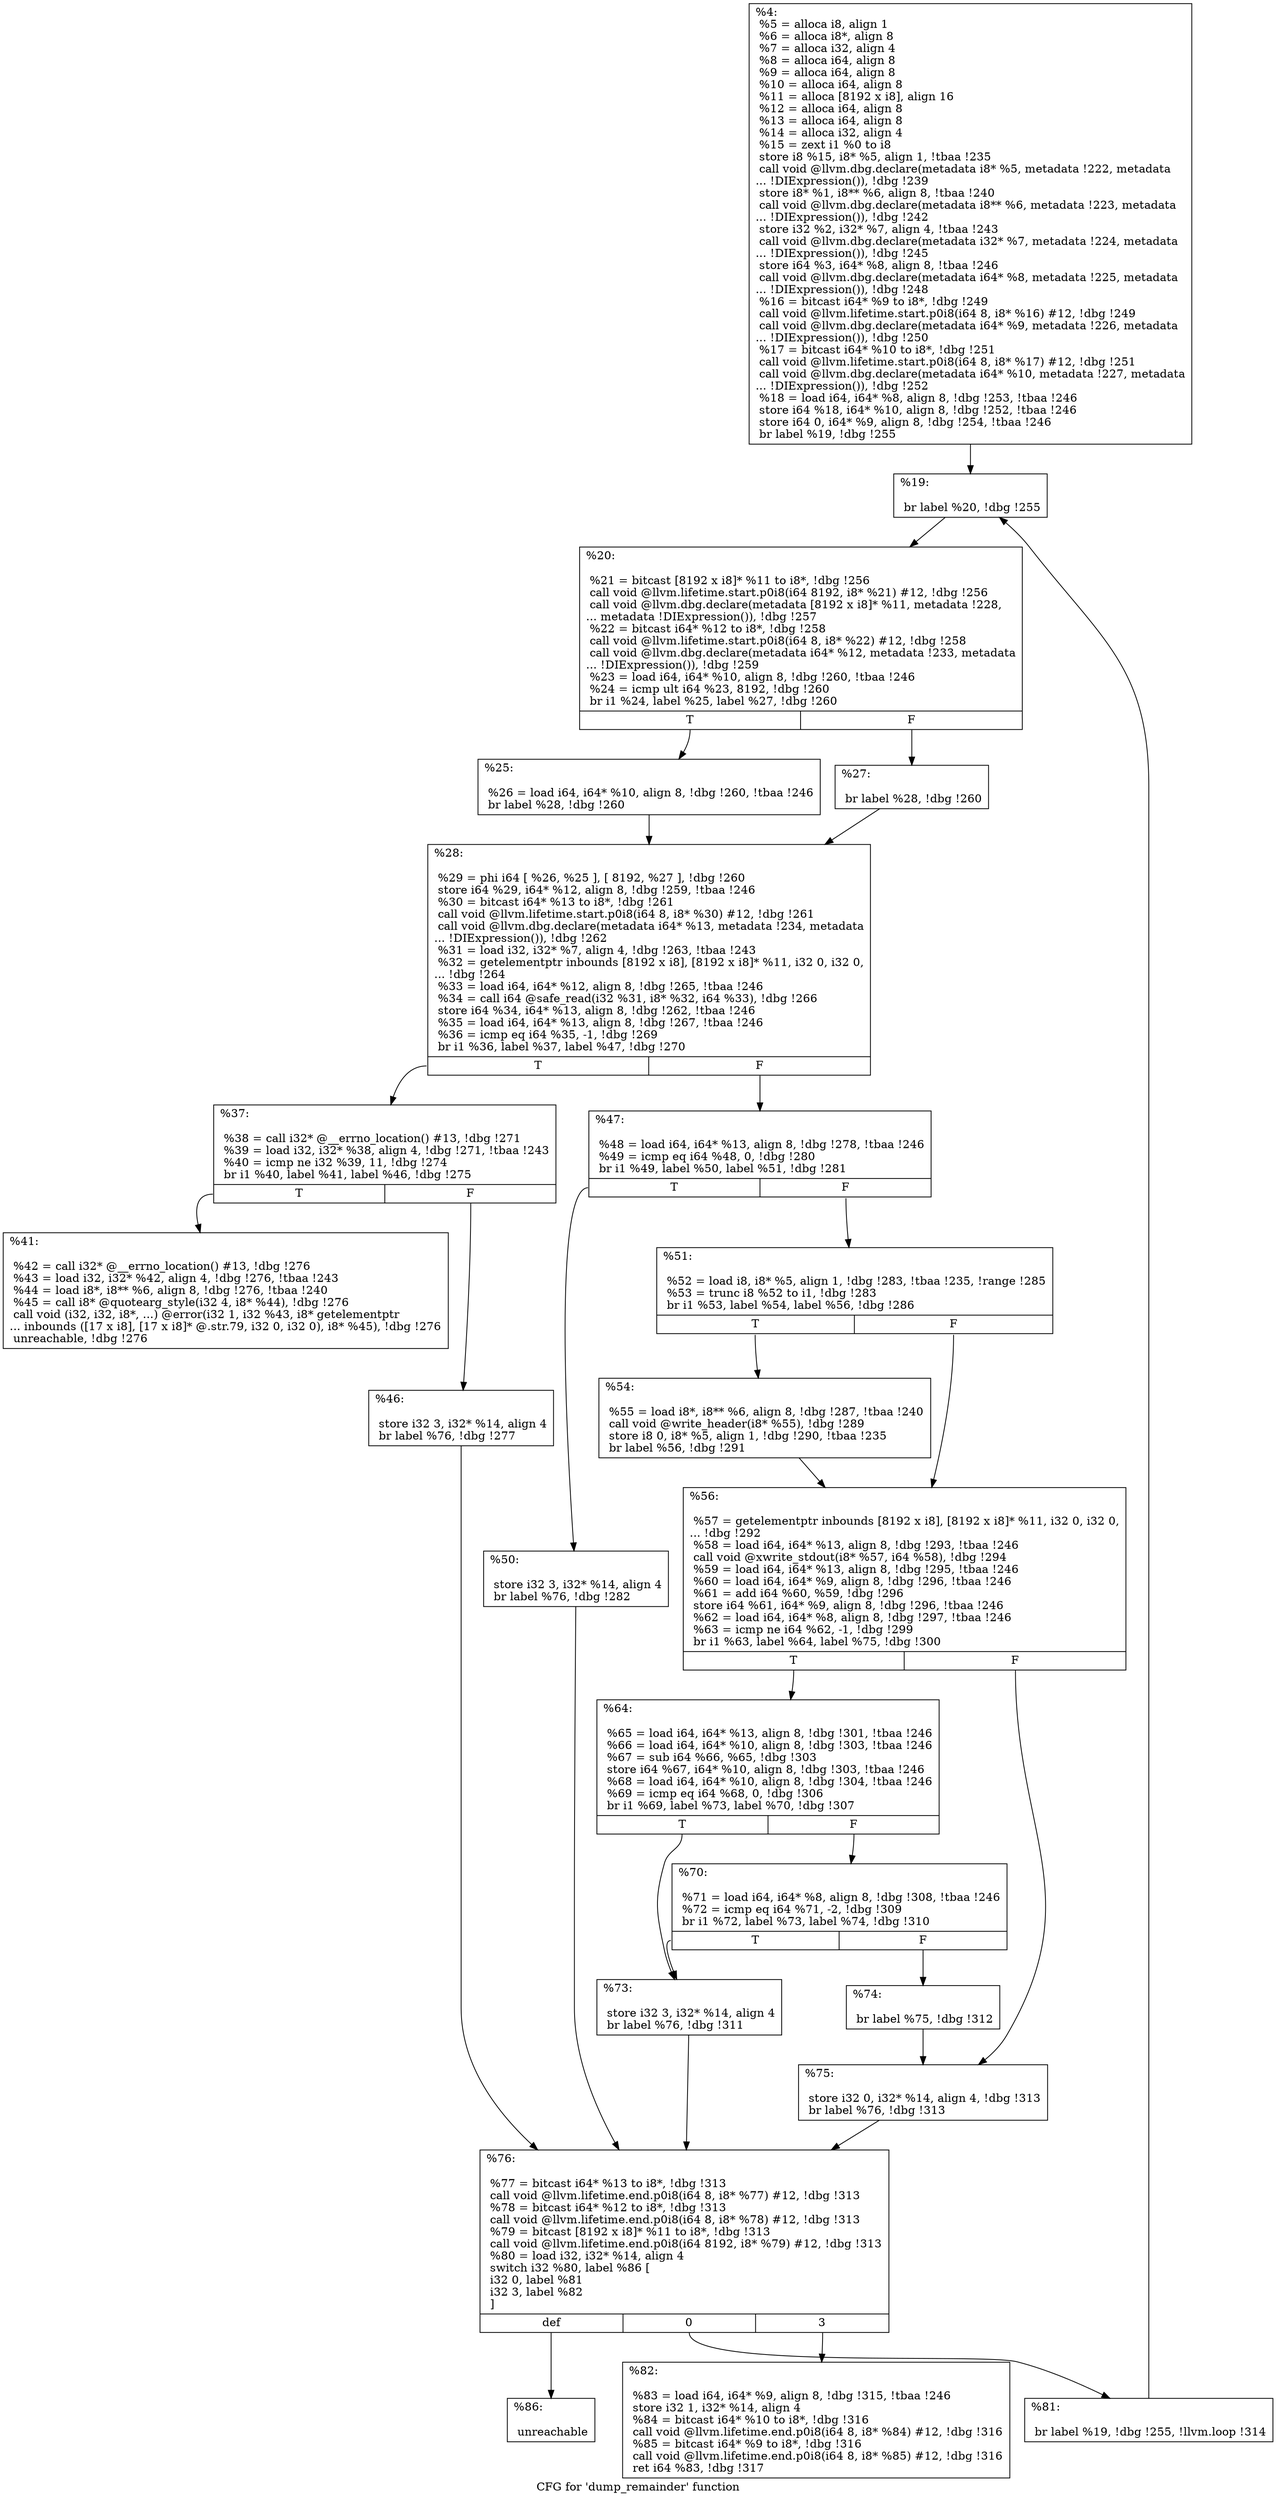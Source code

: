 digraph "CFG for 'dump_remainder' function" {
	label="CFG for 'dump_remainder' function";

	Node0x146df20 [shape=record,label="{%4:\l  %5 = alloca i8, align 1\l  %6 = alloca i8*, align 8\l  %7 = alloca i32, align 4\l  %8 = alloca i64, align 8\l  %9 = alloca i64, align 8\l  %10 = alloca i64, align 8\l  %11 = alloca [8192 x i8], align 16\l  %12 = alloca i64, align 8\l  %13 = alloca i64, align 8\l  %14 = alloca i32, align 4\l  %15 = zext i1 %0 to i8\l  store i8 %15, i8* %5, align 1, !tbaa !235\l  call void @llvm.dbg.declare(metadata i8* %5, metadata !222, metadata\l... !DIExpression()), !dbg !239\l  store i8* %1, i8** %6, align 8, !tbaa !240\l  call void @llvm.dbg.declare(metadata i8** %6, metadata !223, metadata\l... !DIExpression()), !dbg !242\l  store i32 %2, i32* %7, align 4, !tbaa !243\l  call void @llvm.dbg.declare(metadata i32* %7, metadata !224, metadata\l... !DIExpression()), !dbg !245\l  store i64 %3, i64* %8, align 8, !tbaa !246\l  call void @llvm.dbg.declare(metadata i64* %8, metadata !225, metadata\l... !DIExpression()), !dbg !248\l  %16 = bitcast i64* %9 to i8*, !dbg !249\l  call void @llvm.lifetime.start.p0i8(i64 8, i8* %16) #12, !dbg !249\l  call void @llvm.dbg.declare(metadata i64* %9, metadata !226, metadata\l... !DIExpression()), !dbg !250\l  %17 = bitcast i64* %10 to i8*, !dbg !251\l  call void @llvm.lifetime.start.p0i8(i64 8, i8* %17) #12, !dbg !251\l  call void @llvm.dbg.declare(metadata i64* %10, metadata !227, metadata\l... !DIExpression()), !dbg !252\l  %18 = load i64, i64* %8, align 8, !dbg !253, !tbaa !246\l  store i64 %18, i64* %10, align 8, !dbg !252, !tbaa !246\l  store i64 0, i64* %9, align 8, !dbg !254, !tbaa !246\l  br label %19, !dbg !255\l}"];
	Node0x146df20 -> Node0x13792b0;
	Node0x13792b0 [shape=record,label="{%19:\l\l  br label %20, !dbg !255\l}"];
	Node0x13792b0 -> Node0x1379300;
	Node0x1379300 [shape=record,label="{%20:\l\l  %21 = bitcast [8192 x i8]* %11 to i8*, !dbg !256\l  call void @llvm.lifetime.start.p0i8(i64 8192, i8* %21) #12, !dbg !256\l  call void @llvm.dbg.declare(metadata [8192 x i8]* %11, metadata !228,\l... metadata !DIExpression()), !dbg !257\l  %22 = bitcast i64* %12 to i8*, !dbg !258\l  call void @llvm.lifetime.start.p0i8(i64 8, i8* %22) #12, !dbg !258\l  call void @llvm.dbg.declare(metadata i64* %12, metadata !233, metadata\l... !DIExpression()), !dbg !259\l  %23 = load i64, i64* %10, align 8, !dbg !260, !tbaa !246\l  %24 = icmp ult i64 %23, 8192, !dbg !260\l  br i1 %24, label %25, label %27, !dbg !260\l|{<s0>T|<s1>F}}"];
	Node0x1379300:s0 -> Node0x1379350;
	Node0x1379300:s1 -> Node0x13793a0;
	Node0x1379350 [shape=record,label="{%25:\l\l  %26 = load i64, i64* %10, align 8, !dbg !260, !tbaa !246\l  br label %28, !dbg !260\l}"];
	Node0x1379350 -> Node0x13793f0;
	Node0x13793a0 [shape=record,label="{%27:\l\l  br label %28, !dbg !260\l}"];
	Node0x13793a0 -> Node0x13793f0;
	Node0x13793f0 [shape=record,label="{%28:\l\l  %29 = phi i64 [ %26, %25 ], [ 8192, %27 ], !dbg !260\l  store i64 %29, i64* %12, align 8, !dbg !259, !tbaa !246\l  %30 = bitcast i64* %13 to i8*, !dbg !261\l  call void @llvm.lifetime.start.p0i8(i64 8, i8* %30) #12, !dbg !261\l  call void @llvm.dbg.declare(metadata i64* %13, metadata !234, metadata\l... !DIExpression()), !dbg !262\l  %31 = load i32, i32* %7, align 4, !dbg !263, !tbaa !243\l  %32 = getelementptr inbounds [8192 x i8], [8192 x i8]* %11, i32 0, i32 0,\l... !dbg !264\l  %33 = load i64, i64* %12, align 8, !dbg !265, !tbaa !246\l  %34 = call i64 @safe_read(i32 %31, i8* %32, i64 %33), !dbg !266\l  store i64 %34, i64* %13, align 8, !dbg !262, !tbaa !246\l  %35 = load i64, i64* %13, align 8, !dbg !267, !tbaa !246\l  %36 = icmp eq i64 %35, -1, !dbg !269\l  br i1 %36, label %37, label %47, !dbg !270\l|{<s0>T|<s1>F}}"];
	Node0x13793f0:s0 -> Node0x1379440;
	Node0x13793f0:s1 -> Node0x1379530;
	Node0x1379440 [shape=record,label="{%37:\l\l  %38 = call i32* @__errno_location() #13, !dbg !271\l  %39 = load i32, i32* %38, align 4, !dbg !271, !tbaa !243\l  %40 = icmp ne i32 %39, 11, !dbg !274\l  br i1 %40, label %41, label %46, !dbg !275\l|{<s0>T|<s1>F}}"];
	Node0x1379440:s0 -> Node0x1379490;
	Node0x1379440:s1 -> Node0x13794e0;
	Node0x1379490 [shape=record,label="{%41:\l\l  %42 = call i32* @__errno_location() #13, !dbg !276\l  %43 = load i32, i32* %42, align 4, !dbg !276, !tbaa !243\l  %44 = load i8*, i8** %6, align 8, !dbg !276, !tbaa !240\l  %45 = call i8* @quotearg_style(i32 4, i8* %44), !dbg !276\l  call void (i32, i32, i8*, ...) @error(i32 1, i32 %43, i8* getelementptr\l... inbounds ([17 x i8], [17 x i8]* @.str.79, i32 0, i32 0), i8* %45), !dbg !276\l  unreachable, !dbg !276\l}"];
	Node0x13794e0 [shape=record,label="{%46:\l\l  store i32 3, i32* %14, align 4\l  br label %76, !dbg !277\l}"];
	Node0x13794e0 -> Node0x1379850;
	Node0x1379530 [shape=record,label="{%47:\l\l  %48 = load i64, i64* %13, align 8, !dbg !278, !tbaa !246\l  %49 = icmp eq i64 %48, 0, !dbg !280\l  br i1 %49, label %50, label %51, !dbg !281\l|{<s0>T|<s1>F}}"];
	Node0x1379530:s0 -> Node0x1379580;
	Node0x1379530:s1 -> Node0x13795d0;
	Node0x1379580 [shape=record,label="{%50:\l\l  store i32 3, i32* %14, align 4\l  br label %76, !dbg !282\l}"];
	Node0x1379580 -> Node0x1379850;
	Node0x13795d0 [shape=record,label="{%51:\l\l  %52 = load i8, i8* %5, align 1, !dbg !283, !tbaa !235, !range !285\l  %53 = trunc i8 %52 to i1, !dbg !283\l  br i1 %53, label %54, label %56, !dbg !286\l|{<s0>T|<s1>F}}"];
	Node0x13795d0:s0 -> Node0x1379620;
	Node0x13795d0:s1 -> Node0x1379670;
	Node0x1379620 [shape=record,label="{%54:\l\l  %55 = load i8*, i8** %6, align 8, !dbg !287, !tbaa !240\l  call void @write_header(i8* %55), !dbg !289\l  store i8 0, i8* %5, align 1, !dbg !290, !tbaa !235\l  br label %56, !dbg !291\l}"];
	Node0x1379620 -> Node0x1379670;
	Node0x1379670 [shape=record,label="{%56:\l\l  %57 = getelementptr inbounds [8192 x i8], [8192 x i8]* %11, i32 0, i32 0,\l... !dbg !292\l  %58 = load i64, i64* %13, align 8, !dbg !293, !tbaa !246\l  call void @xwrite_stdout(i8* %57, i64 %58), !dbg !294\l  %59 = load i64, i64* %13, align 8, !dbg !295, !tbaa !246\l  %60 = load i64, i64* %9, align 8, !dbg !296, !tbaa !246\l  %61 = add i64 %60, %59, !dbg !296\l  store i64 %61, i64* %9, align 8, !dbg !296, !tbaa !246\l  %62 = load i64, i64* %8, align 8, !dbg !297, !tbaa !246\l  %63 = icmp ne i64 %62, -1, !dbg !299\l  br i1 %63, label %64, label %75, !dbg !300\l|{<s0>T|<s1>F}}"];
	Node0x1379670:s0 -> Node0x13796c0;
	Node0x1379670:s1 -> Node0x1379800;
	Node0x13796c0 [shape=record,label="{%64:\l\l  %65 = load i64, i64* %13, align 8, !dbg !301, !tbaa !246\l  %66 = load i64, i64* %10, align 8, !dbg !303, !tbaa !246\l  %67 = sub i64 %66, %65, !dbg !303\l  store i64 %67, i64* %10, align 8, !dbg !303, !tbaa !246\l  %68 = load i64, i64* %10, align 8, !dbg !304, !tbaa !246\l  %69 = icmp eq i64 %68, 0, !dbg !306\l  br i1 %69, label %73, label %70, !dbg !307\l|{<s0>T|<s1>F}}"];
	Node0x13796c0:s0 -> Node0x1379760;
	Node0x13796c0:s1 -> Node0x1379710;
	Node0x1379710 [shape=record,label="{%70:\l\l  %71 = load i64, i64* %8, align 8, !dbg !308, !tbaa !246\l  %72 = icmp eq i64 %71, -2, !dbg !309\l  br i1 %72, label %73, label %74, !dbg !310\l|{<s0>T|<s1>F}}"];
	Node0x1379710:s0 -> Node0x1379760;
	Node0x1379710:s1 -> Node0x13797b0;
	Node0x1379760 [shape=record,label="{%73:\l\l  store i32 3, i32* %14, align 4\l  br label %76, !dbg !311\l}"];
	Node0x1379760 -> Node0x1379850;
	Node0x13797b0 [shape=record,label="{%74:\l\l  br label %75, !dbg !312\l}"];
	Node0x13797b0 -> Node0x1379800;
	Node0x1379800 [shape=record,label="{%75:\l\l  store i32 0, i32* %14, align 4, !dbg !313\l  br label %76, !dbg !313\l}"];
	Node0x1379800 -> Node0x1379850;
	Node0x1379850 [shape=record,label="{%76:\l\l  %77 = bitcast i64* %13 to i8*, !dbg !313\l  call void @llvm.lifetime.end.p0i8(i64 8, i8* %77) #12, !dbg !313\l  %78 = bitcast i64* %12 to i8*, !dbg !313\l  call void @llvm.lifetime.end.p0i8(i64 8, i8* %78) #12, !dbg !313\l  %79 = bitcast [8192 x i8]* %11 to i8*, !dbg !313\l  call void @llvm.lifetime.end.p0i8(i64 8192, i8* %79) #12, !dbg !313\l  %80 = load i32, i32* %14, align 4\l  switch i32 %80, label %86 [\l    i32 0, label %81\l    i32 3, label %82\l  ]\l|{<s0>def|<s1>0|<s2>3}}"];
	Node0x1379850:s0 -> Node0x1379940;
	Node0x1379850:s1 -> Node0x13798a0;
	Node0x1379850:s2 -> Node0x13798f0;
	Node0x13798a0 [shape=record,label="{%81:\l\l  br label %19, !dbg !255, !llvm.loop !314\l}"];
	Node0x13798a0 -> Node0x13792b0;
	Node0x13798f0 [shape=record,label="{%82:\l\l  %83 = load i64, i64* %9, align 8, !dbg !315, !tbaa !246\l  store i32 1, i32* %14, align 4\l  %84 = bitcast i64* %10 to i8*, !dbg !316\l  call void @llvm.lifetime.end.p0i8(i64 8, i8* %84) #12, !dbg !316\l  %85 = bitcast i64* %9 to i8*, !dbg !316\l  call void @llvm.lifetime.end.p0i8(i64 8, i8* %85) #12, !dbg !316\l  ret i64 %83, !dbg !317\l}"];
	Node0x1379940 [shape=record,label="{%86:\l\l  unreachable\l}"];
}
